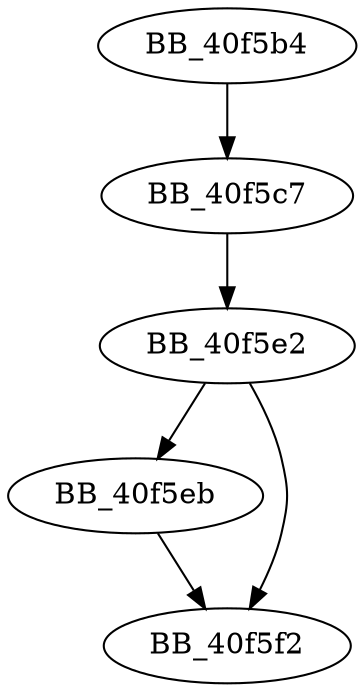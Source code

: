 DiGraph ___crtGetStringTypeA{
BB_40f5b4->BB_40f5c7
BB_40f5c7->BB_40f5e2
BB_40f5e2->BB_40f5eb
BB_40f5e2->BB_40f5f2
BB_40f5eb->BB_40f5f2
}
